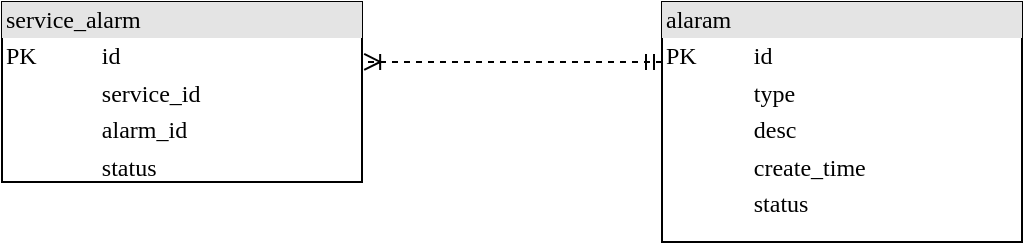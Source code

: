 <mxfile version="24.3.1" type="github">
  <diagram name="Page-1" id="9f46799a-70d6-7492-0946-bef42562c5a5">
    <mxGraphModel dx="1434" dy="756" grid="1" gridSize="10" guides="1" tooltips="1" connect="1" arrows="1" fold="1" page="1" pageScale="1" pageWidth="1100" pageHeight="850" background="none" math="0" shadow="0">
      <root>
        <mxCell id="0" />
        <mxCell id="1" parent="0" />
        <mxCell id="3ae-pr5GCqs6oDmz81M6-7" style="edgeStyle=orthogonalEdgeStyle;html=1;exitX=0;exitY=0.25;entryX=1.006;entryY=0.333;dashed=1;labelBackgroundColor=none;startArrow=ERmandOne;endArrow=ERoneToMany;fontFamily=Verdana;fontSize=12;align=left;rounded=0;exitDx=0;exitDy=0;entryDx=0;entryDy=0;entryPerimeter=0;" edge="1" parent="1" source="3ae-pr5GCqs6oDmz81M6-15" target="3ae-pr5GCqs6oDmz81M6-8">
          <mxGeometry relative="1" as="geometry" />
        </mxCell>
        <mxCell id="3ae-pr5GCqs6oDmz81M6-8" value="&lt;div style=&quot;box-sizing: border-box ; width: 100% ; background: #e4e4e4 ; padding: 2px&quot;&gt;service_alarm&lt;/div&gt;&lt;table style=&quot;width: 100% ; font-size: 1em&quot; cellpadding=&quot;2&quot; cellspacing=&quot;0&quot;&gt;&lt;tbody&gt;&lt;tr&gt;&lt;td&gt;PK&lt;/td&gt;&lt;td&gt;id&lt;/td&gt;&lt;/tr&gt;&lt;tr&gt;&lt;td&gt;&lt;br&gt;&lt;/td&gt;&lt;td&gt;service_id&lt;/td&gt;&lt;/tr&gt;&lt;tr&gt;&lt;td&gt;&lt;/td&gt;&lt;td&gt;alarm_id&lt;/td&gt;&lt;/tr&gt;&lt;tr&gt;&lt;td&gt;&lt;br&gt;&lt;/td&gt;&lt;td&gt;status&lt;br&gt;&lt;/td&gt;&lt;/tr&gt;&lt;/tbody&gt;&lt;/table&gt;" style="verticalAlign=top;align=left;overflow=fill;html=1;rounded=0;shadow=0;comic=0;labelBackgroundColor=none;strokeWidth=1;fontFamily=Verdana;fontSize=12" vertex="1" parent="1">
          <mxGeometry x="180" y="425" width="180" height="90" as="geometry" />
        </mxCell>
        <mxCell id="3ae-pr5GCqs6oDmz81M6-15" value="&lt;div style=&quot;box-sizing: border-box ; width: 100% ; background: #e4e4e4 ; padding: 2px&quot;&gt;alaram&lt;/div&gt;&lt;table style=&quot;width: 100% ; font-size: 1em&quot; cellpadding=&quot;2&quot; cellspacing=&quot;0&quot;&gt;&lt;tbody&gt;&lt;tr&gt;&lt;td&gt;PK&lt;/td&gt;&lt;td&gt;id&lt;/td&gt;&lt;/tr&gt;&lt;tr&gt;&lt;td&gt;&lt;br&gt;&lt;/td&gt;&lt;td&gt;type&lt;/td&gt;&lt;/tr&gt;&lt;tr&gt;&lt;td&gt;&lt;br&gt;&lt;/td&gt;&lt;td&gt;desc&lt;br&gt;&lt;/td&gt;&lt;/tr&gt;&lt;tr&gt;&lt;td&gt;&lt;br&gt;&lt;/td&gt;&lt;td&gt;create_time&lt;/td&gt;&lt;/tr&gt;&lt;tr&gt;&lt;td&gt;&lt;br&gt;&lt;/td&gt;&lt;td&gt;status&lt;/td&gt;&lt;/tr&gt;&lt;tr&gt;&lt;td&gt;&lt;br&gt;&lt;/td&gt;&lt;td&gt;&lt;br&gt;&lt;/td&gt;&lt;/tr&gt;&lt;/tbody&gt;&lt;/table&gt;" style="verticalAlign=top;align=left;overflow=fill;html=1;rounded=0;shadow=0;comic=0;labelBackgroundColor=none;strokeWidth=1;fontFamily=Verdana;fontSize=12" vertex="1" parent="1">
          <mxGeometry x="510" y="425" width="180" height="120" as="geometry" />
        </mxCell>
      </root>
    </mxGraphModel>
  </diagram>
</mxfile>
